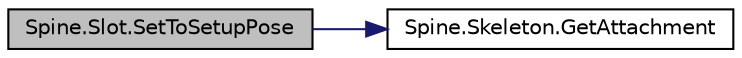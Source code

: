 digraph "Spine.Slot.SetToSetupPose"
{
 // LATEX_PDF_SIZE
  edge [fontname="Helvetica",fontsize="10",labelfontname="Helvetica",labelfontsize="10"];
  node [fontname="Helvetica",fontsize="10",shape=record];
  rankdir="LR";
  Node1 [label="Spine.Slot.SetToSetupPose",height=0.2,width=0.4,color="black", fillcolor="grey75", style="filled", fontcolor="black",tooltip=" "];
  Node1 -> Node2 [color="midnightblue",fontsize="10",style="solid",fontname="Helvetica"];
  Node2 [label="Spine.Skeleton.GetAttachment",height=0.2,width=0.4,color="black", fillcolor="white", style="filled",URL="$class_spine_1_1_skeleton.html#a49a6dfe7d4e66ba8d142541022f17a82",tooltip="May be null."];
}
